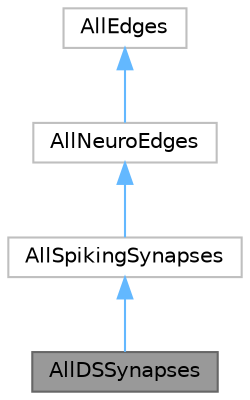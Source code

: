 digraph "AllDSSynapses"
{
 // LATEX_PDF_SIZE
  bgcolor="transparent";
  edge [fontname=Helvetica,fontsize=10,labelfontname=Helvetica,labelfontsize=10];
  node [fontname=Helvetica,fontsize=10,shape=box,height=0.2,width=0.4];
  Node1 [id="Node000001",label="AllDSSynapses",height=0.2,width=0.4,color="gray40", fillcolor="grey60", style="filled", fontcolor="black",tooltip=" "];
  Node2 -> Node1 [id="edge1_Node000001_Node000002",dir="back",color="steelblue1",style="solid",tooltip=" "];
  Node2 [id="Node000002",label="AllSpikingSynapses",height=0.2,width=0.4,color="grey75", fillcolor="white", style="filled",URL="$class_all_spiking_synapses.html",tooltip=" "];
  Node3 -> Node2 [id="edge2_Node000002_Node000003",dir="back",color="steelblue1",style="solid",tooltip=" "];
  Node3 [id="Node000003",label="AllNeuroEdges",height=0.2,width=0.4,color="grey75", fillcolor="white", style="filled",URL="$class_all_neuro_edges.html",tooltip=" "];
  Node4 -> Node3 [id="edge3_Node000003_Node000004",dir="back",color="steelblue1",style="solid",tooltip=" "];
  Node4 [id="Node000004",label="AllEdges",height=0.2,width=0.4,color="grey75", fillcolor="white", style="filled",URL="$class_all_edges.html",tooltip=" "];
}
